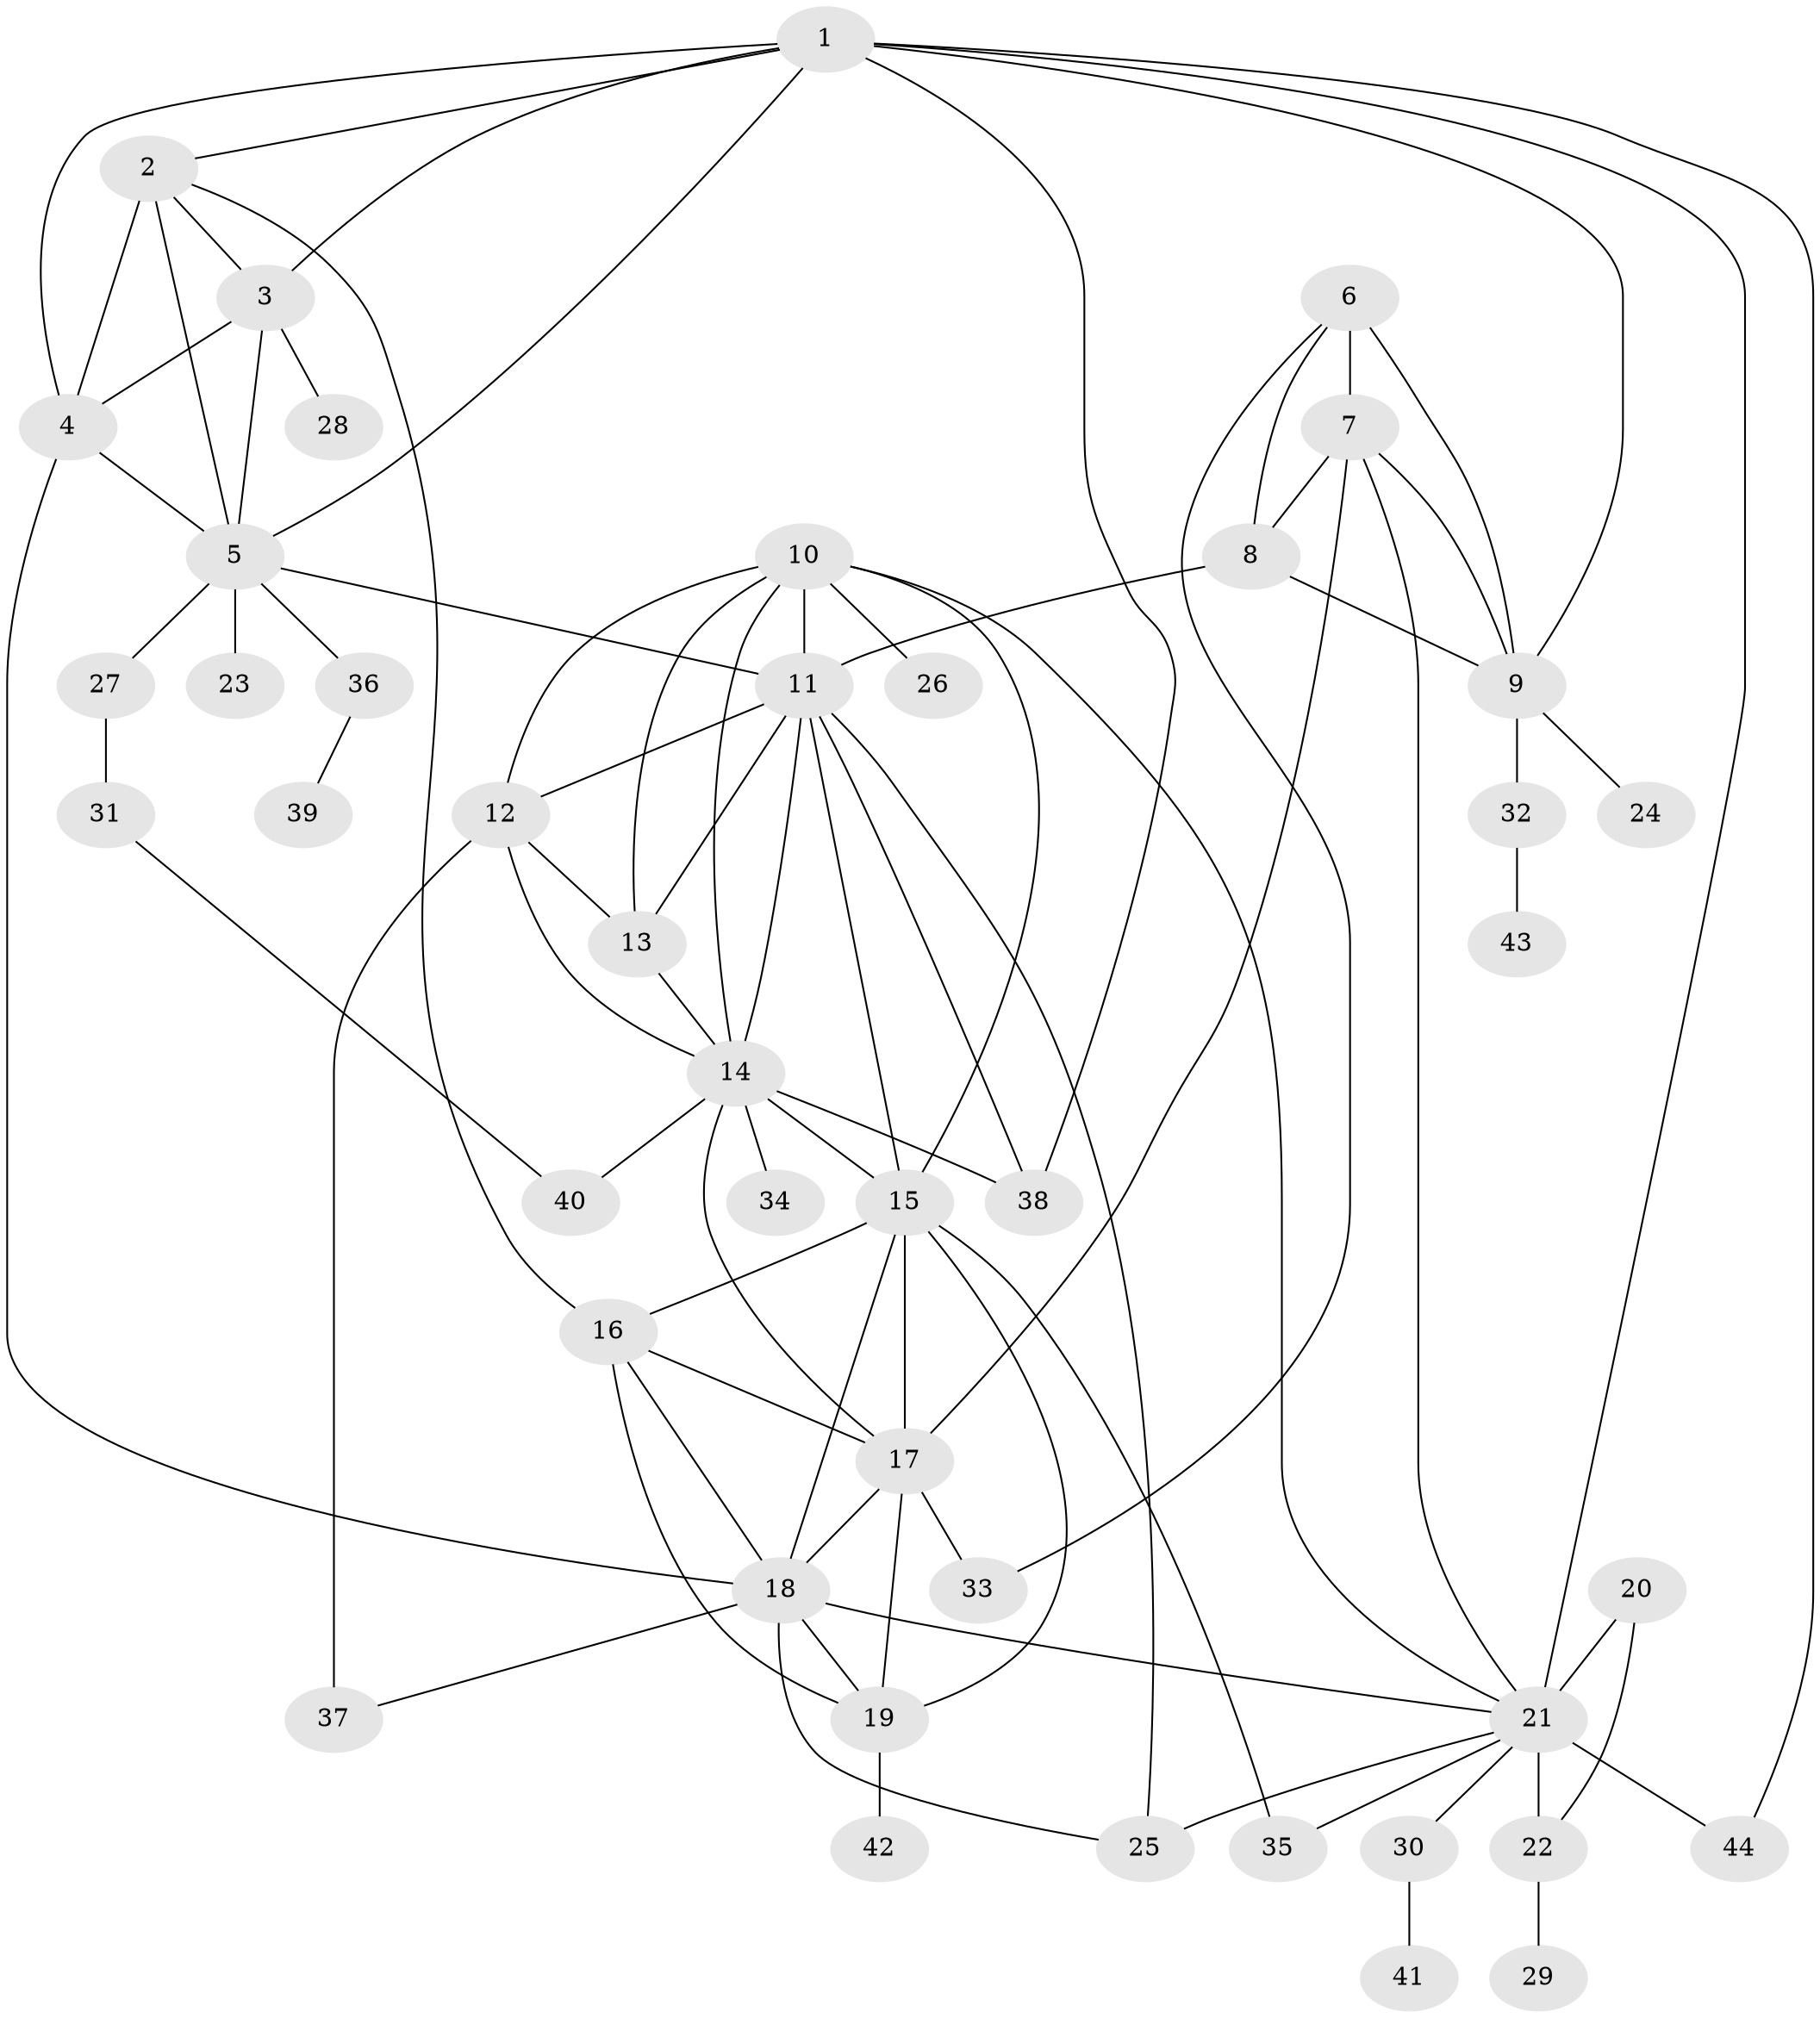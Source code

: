 // original degree distribution, {9: 0.045871559633027525, 7: 0.045871559633027525, 4: 0.03669724770642202, 12: 0.027522935779816515, 6: 0.027522935779816515, 8: 0.03669724770642202, 5: 0.009174311926605505, 13: 0.009174311926605505, 2: 0.1559633027522936, 1: 0.5321100917431193, 3: 0.07339449541284404}
// Generated by graph-tools (version 1.1) at 2025/52/03/04/25 22:52:44]
// undirected, 44 vertices, 84 edges
graph export_dot {
  node [color=gray90,style=filled];
  1;
  2;
  3;
  4;
  5;
  6;
  7;
  8;
  9;
  10;
  11;
  12;
  13;
  14;
  15;
  16;
  17;
  18;
  19;
  20;
  21;
  22;
  23;
  24;
  25;
  26;
  27;
  28;
  29;
  30;
  31;
  32;
  33;
  34;
  35;
  36;
  37;
  38;
  39;
  40;
  41;
  42;
  43;
  44;
  1 -- 2 [weight=1.0];
  1 -- 3 [weight=1.0];
  1 -- 4 [weight=1.0];
  1 -- 5 [weight=1.0];
  1 -- 9 [weight=1.0];
  1 -- 21 [weight=1.0];
  1 -- 38 [weight=1.0];
  1 -- 44 [weight=1.0];
  2 -- 3 [weight=1.0];
  2 -- 4 [weight=4.0];
  2 -- 5 [weight=1.0];
  2 -- 16 [weight=1.0];
  3 -- 4 [weight=1.0];
  3 -- 5 [weight=1.0];
  3 -- 28 [weight=1.0];
  4 -- 5 [weight=1.0];
  4 -- 18 [weight=1.0];
  5 -- 11 [weight=1.0];
  5 -- 23 [weight=4.0];
  5 -- 27 [weight=1.0];
  5 -- 36 [weight=1.0];
  6 -- 7 [weight=2.0];
  6 -- 8 [weight=1.0];
  6 -- 9 [weight=1.0];
  6 -- 33 [weight=1.0];
  7 -- 8 [weight=2.0];
  7 -- 9 [weight=2.0];
  7 -- 17 [weight=1.0];
  7 -- 21 [weight=1.0];
  8 -- 9 [weight=1.0];
  8 -- 11 [weight=1.0];
  9 -- 24 [weight=1.0];
  9 -- 32 [weight=1.0];
  10 -- 11 [weight=1.0];
  10 -- 12 [weight=1.0];
  10 -- 13 [weight=1.0];
  10 -- 14 [weight=1.0];
  10 -- 15 [weight=1.0];
  10 -- 21 [weight=1.0];
  10 -- 26 [weight=1.0];
  11 -- 12 [weight=1.0];
  11 -- 13 [weight=1.0];
  11 -- 14 [weight=1.0];
  11 -- 15 [weight=1.0];
  11 -- 25 [weight=1.0];
  11 -- 38 [weight=1.0];
  12 -- 13 [weight=1.0];
  12 -- 14 [weight=1.0];
  12 -- 37 [weight=3.0];
  13 -- 14 [weight=1.0];
  14 -- 15 [weight=1.0];
  14 -- 17 [weight=1.0];
  14 -- 34 [weight=1.0];
  14 -- 38 [weight=1.0];
  14 -- 40 [weight=1.0];
  15 -- 16 [weight=1.0];
  15 -- 17 [weight=6.0];
  15 -- 18 [weight=1.0];
  15 -- 19 [weight=1.0];
  15 -- 35 [weight=1.0];
  16 -- 17 [weight=1.0];
  16 -- 18 [weight=1.0];
  16 -- 19 [weight=1.0];
  17 -- 18 [weight=1.0];
  17 -- 19 [weight=1.0];
  17 -- 33 [weight=1.0];
  18 -- 19 [weight=1.0];
  18 -- 21 [weight=1.0];
  18 -- 25 [weight=1.0];
  18 -- 37 [weight=1.0];
  19 -- 42 [weight=1.0];
  20 -- 21 [weight=4.0];
  20 -- 22 [weight=1.0];
  21 -- 22 [weight=3.0];
  21 -- 25 [weight=1.0];
  21 -- 30 [weight=1.0];
  21 -- 35 [weight=1.0];
  21 -- 44 [weight=1.0];
  22 -- 29 [weight=1.0];
  27 -- 31 [weight=2.0];
  30 -- 41 [weight=1.0];
  31 -- 40 [weight=1.0];
  32 -- 43 [weight=1.0];
  36 -- 39 [weight=1.0];
}
